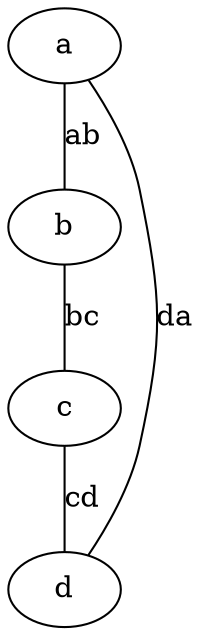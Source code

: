  graph G
{
{a--b[label="ab" weight=70]};
{b--c[label="bc" weight=70]};
{c--d[label="cd" weight=50]};
{d--a[label="da" weight=30]};
}